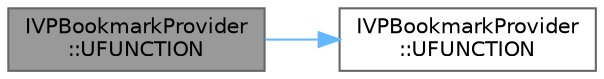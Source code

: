 digraph "IVPBookmarkProvider::UFUNCTION"
{
 // INTERACTIVE_SVG=YES
 // LATEX_PDF_SIZE
  bgcolor="transparent";
  edge [fontname=Helvetica,fontsize=10,labelfontname=Helvetica,labelfontsize=10];
  node [fontname=Helvetica,fontsize=10,shape=box,height=0.2,width=0.4];
  rankdir="LR";
  Node1 [id="Node000001",label="IVPBookmarkProvider\l::UFUNCTION",height=0.2,width=0.4,color="gray40", fillcolor="grey60", style="filled", fontcolor="black",tooltip=" "];
  Node1 -> Node2 [id="edge1_Node000001_Node000002",color="steelblue1",style="solid",tooltip=" "];
  Node2 [id="Node000002",label="IVPBookmarkProvider\l::UFUNCTION",height=0.2,width=0.4,color="grey40", fillcolor="white", style="filled",URL="$de/d2e/classIVPBookmarkProvider.html#a719ac7708a05a8a6be9c4cfccaf2d603",tooltip=" "];
}
